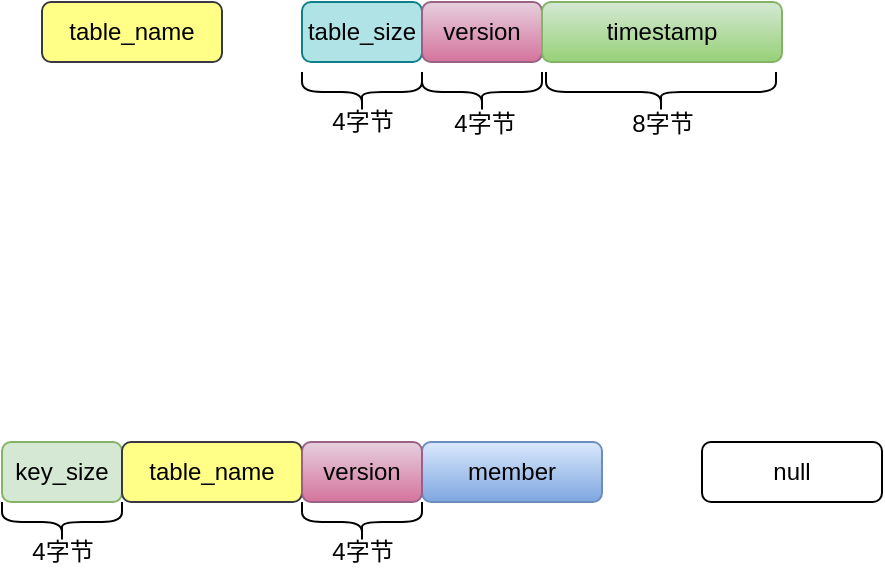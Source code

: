 <mxfile version="20.2.3" type="github">
  <diagram id="dMMoqp29PZXJmW7wQ7x7" name="第 1 页">
    <mxGraphModel dx="1038" dy="579" grid="1" gridSize="10" guides="1" tooltips="1" connect="1" arrows="1" fold="1" page="1" pageScale="1" pageWidth="827" pageHeight="1169" math="0" shadow="0">
      <root>
        <mxCell id="0" />
        <mxCell id="1" parent="0" />
        <mxCell id="fxj41NMDC9bXyIDjLuFJ-2" value="key_size" style="rounded=1;whiteSpace=wrap;html=1;fillColor=#d5e8d4;strokeColor=#82b366;" parent="1" vertex="1">
          <mxGeometry x="90" y="330" width="60" height="30" as="geometry" />
        </mxCell>
        <mxCell id="fxj41NMDC9bXyIDjLuFJ-3" value="table_name" style="rounded=1;whiteSpace=wrap;html=1;fillColor=#ffff88;strokeColor=#36393d;" parent="1" vertex="1">
          <mxGeometry x="150" y="330" width="90" height="30" as="geometry" />
        </mxCell>
        <mxCell id="fxj41NMDC9bXyIDjLuFJ-5" value="member" style="rounded=1;whiteSpace=wrap;html=1;fillColor=#dae8fc;gradientColor=#7ea6e0;strokeColor=#6c8ebf;" parent="1" vertex="1">
          <mxGeometry x="300" y="330" width="90" height="30" as="geometry" />
        </mxCell>
        <mxCell id="fxj41NMDC9bXyIDjLuFJ-7" value="version" style="rounded=1;whiteSpace=wrap;html=1;fillColor=#e6d0de;gradientColor=#d5739d;strokeColor=#996185;" parent="1" vertex="1">
          <mxGeometry x="240" y="330" width="60" height="30" as="geometry" />
        </mxCell>
        <mxCell id="fxj41NMDC9bXyIDjLuFJ-8" value="null" style="rounded=1;whiteSpace=wrap;html=1;" parent="1" vertex="1">
          <mxGeometry x="440" y="330" width="90" height="30" as="geometry" />
        </mxCell>
        <mxCell id="fxj41NMDC9bXyIDjLuFJ-10" value="table_name" style="rounded=1;whiteSpace=wrap;html=1;fillColor=#ffff88;strokeColor=#36393d;" parent="1" vertex="1">
          <mxGeometry x="110" y="110" width="90" height="30" as="geometry" />
        </mxCell>
        <mxCell id="fxj41NMDC9bXyIDjLuFJ-11" value="table_size" style="rounded=1;whiteSpace=wrap;html=1;fillColor=#b0e3e6;strokeColor=#0e8088;" parent="1" vertex="1">
          <mxGeometry x="240" y="110" width="60" height="30" as="geometry" />
        </mxCell>
        <mxCell id="fxj41NMDC9bXyIDjLuFJ-12" value="version" style="rounded=1;whiteSpace=wrap;html=1;fillColor=#e6d0de;gradientColor=#d5739d;strokeColor=#996185;" parent="1" vertex="1">
          <mxGeometry x="300" y="110" width="60" height="30" as="geometry" />
        </mxCell>
        <mxCell id="fxj41NMDC9bXyIDjLuFJ-13" value="timestamp" style="rounded=1;whiteSpace=wrap;html=1;fillColor=#d5e8d4;strokeColor=#82b366;gradientColor=#97d077;" parent="1" vertex="1">
          <mxGeometry x="360" y="110" width="120" height="30" as="geometry" />
        </mxCell>
        <mxCell id="a17ZHB6fAJJrFwJBUc9u-2" value="" style="shape=curlyBracket;whiteSpace=wrap;html=1;rounded=1;rotation=-90;" vertex="1" parent="1">
          <mxGeometry x="260" y="125" width="20" height="60" as="geometry" />
        </mxCell>
        <mxCell id="a17ZHB6fAJJrFwJBUc9u-3" value="" style="shape=curlyBracket;whiteSpace=wrap;html=1;rounded=1;rotation=-90;" vertex="1" parent="1">
          <mxGeometry x="320" y="125" width="20" height="60" as="geometry" />
        </mxCell>
        <mxCell id="a17ZHB6fAJJrFwJBUc9u-4" value="" style="shape=curlyBracket;whiteSpace=wrap;html=1;rounded=1;rotation=-90;" vertex="1" parent="1">
          <mxGeometry x="409.5" y="97.5" width="20" height="115" as="geometry" />
        </mxCell>
        <mxCell id="a17ZHB6fAJJrFwJBUc9u-5" value="4字节" style="text;html=1;align=center;verticalAlign=middle;resizable=0;points=[];autosize=1;strokeColor=none;fillColor=none;" vertex="1" parent="1">
          <mxGeometry x="245" y="155" width="50" height="30" as="geometry" />
        </mxCell>
        <mxCell id="a17ZHB6fAJJrFwJBUc9u-6" value="4字节" style="text;html=1;align=center;verticalAlign=middle;resizable=0;points=[];autosize=1;strokeColor=none;fillColor=none;" vertex="1" parent="1">
          <mxGeometry x="306" y="156" width="50" height="30" as="geometry" />
        </mxCell>
        <mxCell id="a17ZHB6fAJJrFwJBUc9u-7" value="8字节" style="text;html=1;align=center;verticalAlign=middle;resizable=0;points=[];autosize=1;strokeColor=none;fillColor=none;" vertex="1" parent="1">
          <mxGeometry x="394.5" y="156" width="50" height="30" as="geometry" />
        </mxCell>
        <mxCell id="a17ZHB6fAJJrFwJBUc9u-8" value="" style="shape=curlyBracket;whiteSpace=wrap;html=1;rounded=1;rotation=-90;" vertex="1" parent="1">
          <mxGeometry x="110" y="340" width="20" height="60" as="geometry" />
        </mxCell>
        <mxCell id="a17ZHB6fAJJrFwJBUc9u-9" value="4字节" style="text;html=1;align=center;verticalAlign=middle;resizable=0;points=[];autosize=1;strokeColor=none;fillColor=none;" vertex="1" parent="1">
          <mxGeometry x="95" y="370" width="50" height="30" as="geometry" />
        </mxCell>
        <mxCell id="a17ZHB6fAJJrFwJBUc9u-10" value="4字节" style="text;html=1;align=center;verticalAlign=middle;resizable=0;points=[];autosize=1;strokeColor=none;fillColor=none;" vertex="1" parent="1">
          <mxGeometry x="245" y="370" width="50" height="30" as="geometry" />
        </mxCell>
        <mxCell id="a17ZHB6fAJJrFwJBUc9u-12" value="" style="shape=curlyBracket;whiteSpace=wrap;html=1;rounded=1;rotation=-90;" vertex="1" parent="1">
          <mxGeometry x="260" y="340" width="20" height="60" as="geometry" />
        </mxCell>
      </root>
    </mxGraphModel>
  </diagram>
</mxfile>
